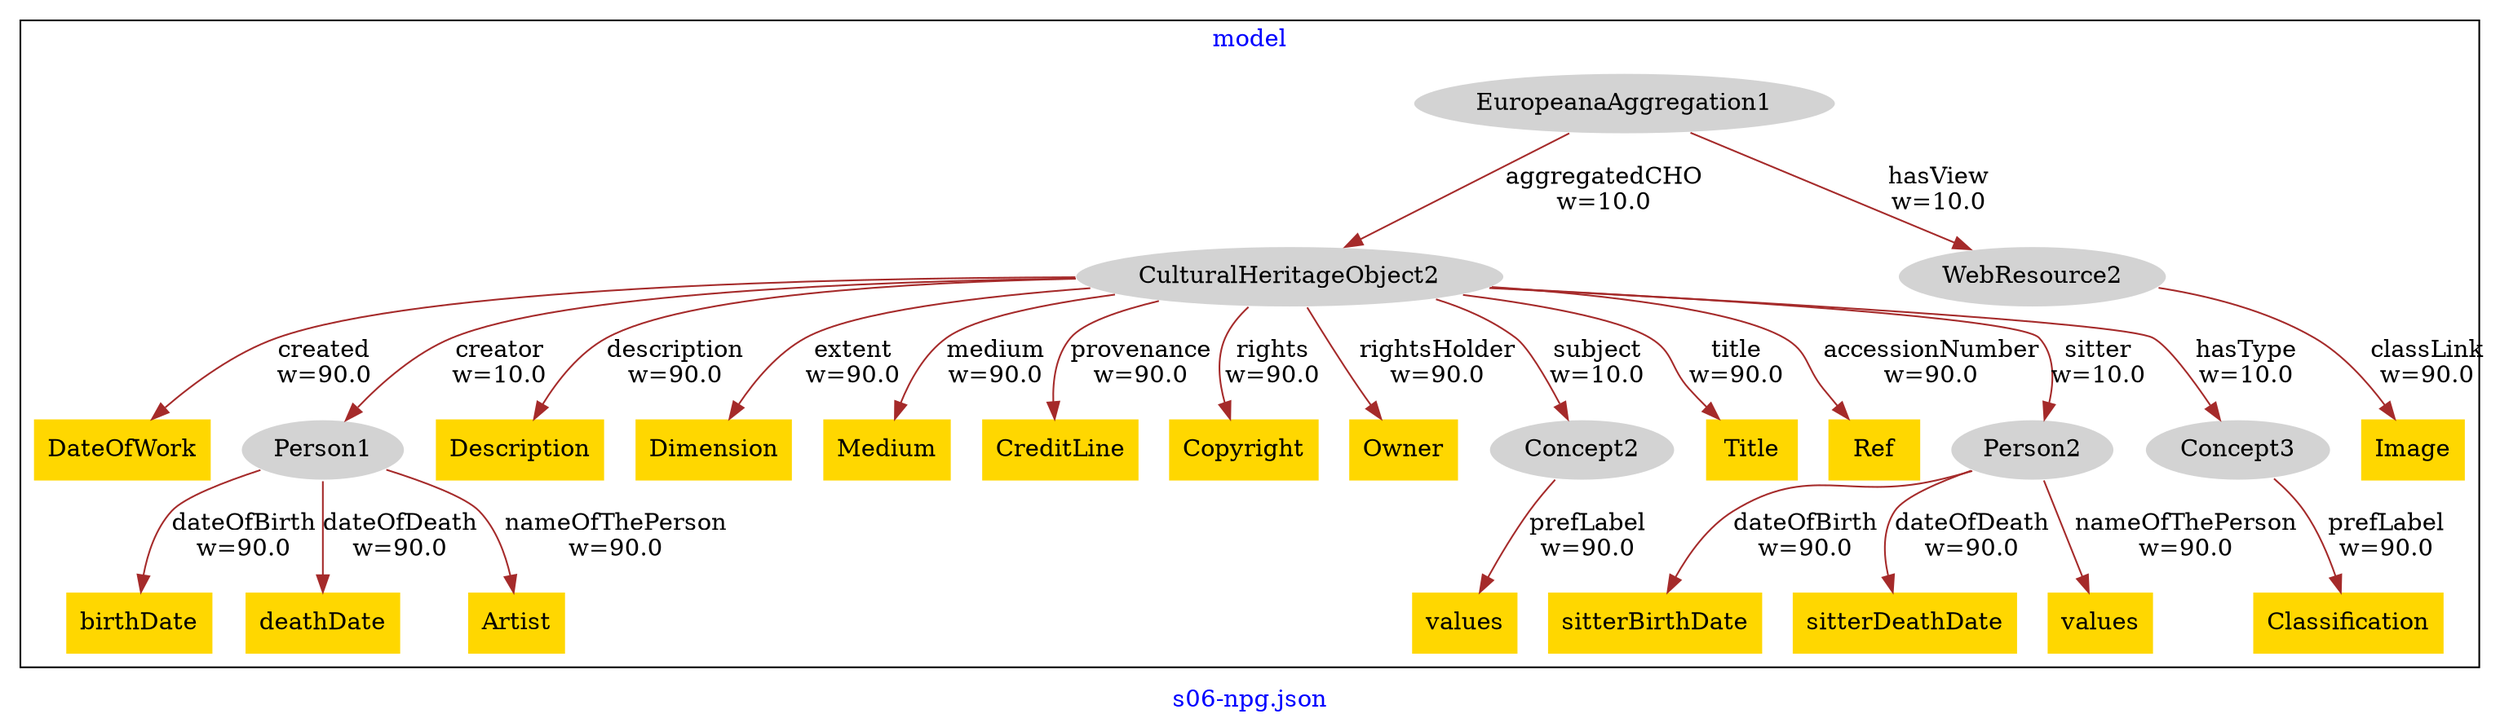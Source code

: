 digraph n0 {
fontcolor="blue"
remincross="true"
label="s06-npg.json"
subgraph cluster {
label="model"
n2[style="filled",color="white",fillcolor="lightgray",label="CulturalHeritageObject2\n"];
n3[shape="plaintext",style="filled",fillcolor="gold",label="DateOfWork\n"];
n4[style="filled",color="white",fillcolor="lightgray",label="Person1\n"];
n5[shape="plaintext",style="filled",fillcolor="gold",label="Description\n"];
n6[shape="plaintext",style="filled",fillcolor="gold",label="Dimension\n"];
n7[shape="plaintext",style="filled",fillcolor="gold",label="Medium\n"];
n8[shape="plaintext",style="filled",fillcolor="gold",label="CreditLine\n"];
n9[shape="plaintext",style="filled",fillcolor="gold",label="Copyright\n"];
n10[shape="plaintext",style="filled",fillcolor="gold",label="Owner\n"];
n11[style="filled",color="white",fillcolor="lightgray",label="Concept2\n"];
n12[shape="plaintext",style="filled",fillcolor="gold",label="Title\n"];
n13[shape="plaintext",style="filled",fillcolor="gold",label="Ref\n"];
n14[style="filled",color="white",fillcolor="lightgray",label="Person2\n"];
n15[style="filled",color="white",fillcolor="lightgray",label="Concept3\n"];
n16[shape="plaintext",style="filled",fillcolor="gold",label="birthDate\n"];
n17[shape="plaintext",style="filled",fillcolor="gold",label="deathDate\n"];
n18[shape="plaintext",style="filled",fillcolor="gold",label="Artist\n"];
n19[shape="plaintext",style="filled",fillcolor="gold",label="sitterBirthDate\n"];
n20[shape="plaintext",style="filled",fillcolor="gold",label="sitterDeathDate\n"];
n21[shape="plaintext",style="filled",fillcolor="gold",label="values\n"];
n22[style="filled",color="white",fillcolor="lightgray",label="EuropeanaAggregation1\n"];
n23[style="filled",color="white",fillcolor="lightgray",label="WebResource2\n"];
n24[shape="plaintext",style="filled",fillcolor="gold",label="Image\n"];
n25[shape="plaintext",style="filled",fillcolor="gold",label="values\n"];
n26[shape="plaintext",style="filled",fillcolor="gold",label="Classification\n"];
}
n2 -> n3[color="brown",fontcolor="black",label="created\nw=90.0"]
n2 -> n4[color="brown",fontcolor="black",label="creator\nw=10.0"]
n2 -> n5[color="brown",fontcolor="black",label="description\nw=90.0"]
n2 -> n6[color="brown",fontcolor="black",label="extent\nw=90.0"]
n2 -> n7[color="brown",fontcolor="black",label="medium\nw=90.0"]
n2 -> n8[color="brown",fontcolor="black",label="provenance\nw=90.0"]
n2 -> n9[color="brown",fontcolor="black",label="rights\nw=90.0"]
n2 -> n10[color="brown",fontcolor="black",label="rightsHolder\nw=90.0"]
n2 -> n11[color="brown",fontcolor="black",label="subject\nw=10.0"]
n2 -> n12[color="brown",fontcolor="black",label="title\nw=90.0"]
n2 -> n13[color="brown",fontcolor="black",label="accessionNumber\nw=90.0"]
n2 -> n14[color="brown",fontcolor="black",label="sitter\nw=10.0"]
n2 -> n15[color="brown",fontcolor="black",label="hasType\nw=10.0"]
n4 -> n16[color="brown",fontcolor="black",label="dateOfBirth\nw=90.0"]
n4 -> n17[color="brown",fontcolor="black",label="dateOfDeath\nw=90.0"]
n4 -> n18[color="brown",fontcolor="black",label="nameOfThePerson\nw=90.0"]
n14 -> n19[color="brown",fontcolor="black",label="dateOfBirth\nw=90.0"]
n14 -> n20[color="brown",fontcolor="black",label="dateOfDeath\nw=90.0"]
n14 -> n21[color="brown",fontcolor="black",label="nameOfThePerson\nw=90.0"]
n22 -> n2[color="brown",fontcolor="black",label="aggregatedCHO\nw=10.0"]
n22 -> n23[color="brown",fontcolor="black",label="hasView\nw=10.0"]
n23 -> n24[color="brown",fontcolor="black",label="classLink\nw=90.0"]
n11 -> n25[color="brown",fontcolor="black",label="prefLabel\nw=90.0"]
n15 -> n26[color="brown",fontcolor="black",label="prefLabel\nw=90.0"]
}
